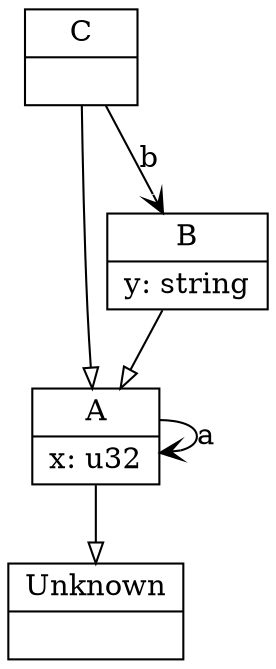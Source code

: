 digraph diagram {
    class_Unknown[label="{ Unknown |  }"][shape="record"];
    class_A[label="{ A | x: u32 }"][shape="record"];
    class_B[label="{ B | y: string }"][shape="record"];
    class_C[label="{ C |  }"][shape="record"];
    class_A -> class_Unknown[label=""][arrowhead="onormal"];
    class_B -> class_A[label=""][arrowhead="onormal"];
    class_C -> class_A[label=""][arrowhead="onormal"];
    class_A -> class_A[label="a"][arrowhead="vee"];
    class_C -> class_B[label="b"][arrowhead="vee"];
}
